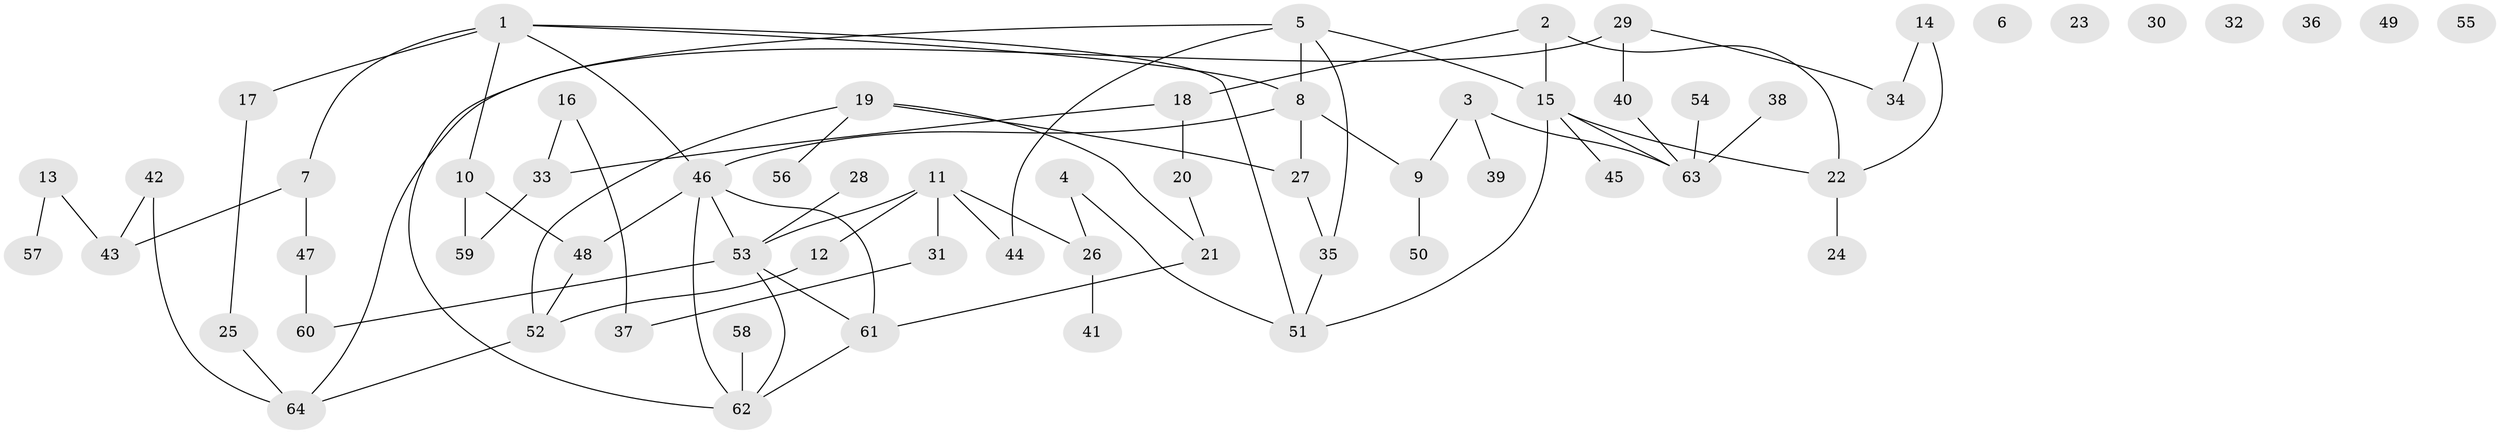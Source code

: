 // coarse degree distribution, {7: 0.08, 4: 0.24, 11: 0.04, 3: 0.2, 5: 0.04, 2: 0.12, 1: 0.28}
// Generated by graph-tools (version 1.1) at 2025/47/03/04/25 22:47:55]
// undirected, 64 vertices, 80 edges
graph export_dot {
  node [color=gray90,style=filled];
  1;
  2;
  3;
  4;
  5;
  6;
  7;
  8;
  9;
  10;
  11;
  12;
  13;
  14;
  15;
  16;
  17;
  18;
  19;
  20;
  21;
  22;
  23;
  24;
  25;
  26;
  27;
  28;
  29;
  30;
  31;
  32;
  33;
  34;
  35;
  36;
  37;
  38;
  39;
  40;
  41;
  42;
  43;
  44;
  45;
  46;
  47;
  48;
  49;
  50;
  51;
  52;
  53;
  54;
  55;
  56;
  57;
  58;
  59;
  60;
  61;
  62;
  63;
  64;
  1 -- 7;
  1 -- 8;
  1 -- 10;
  1 -- 17;
  1 -- 46;
  1 -- 51;
  2 -- 15;
  2 -- 18;
  2 -- 22;
  3 -- 9;
  3 -- 39;
  3 -- 63;
  4 -- 26;
  4 -- 51;
  5 -- 8;
  5 -- 15;
  5 -- 35;
  5 -- 44;
  5 -- 62;
  7 -- 43;
  7 -- 47;
  8 -- 9;
  8 -- 27;
  8 -- 46;
  9 -- 50;
  10 -- 48;
  10 -- 59;
  11 -- 12;
  11 -- 26;
  11 -- 31;
  11 -- 44;
  11 -- 53;
  12 -- 52;
  13 -- 43;
  13 -- 57;
  14 -- 22;
  14 -- 34;
  15 -- 22;
  15 -- 45;
  15 -- 51;
  15 -- 63;
  16 -- 33;
  16 -- 37;
  17 -- 25;
  18 -- 20;
  18 -- 33;
  19 -- 21;
  19 -- 27;
  19 -- 52;
  19 -- 56;
  20 -- 21;
  21 -- 61;
  22 -- 24;
  25 -- 64;
  26 -- 41;
  27 -- 35;
  28 -- 53;
  29 -- 34;
  29 -- 40;
  29 -- 64;
  31 -- 37;
  33 -- 59;
  35 -- 51;
  38 -- 63;
  40 -- 63;
  42 -- 43;
  42 -- 64;
  46 -- 48;
  46 -- 53;
  46 -- 61;
  46 -- 62;
  47 -- 60;
  48 -- 52;
  52 -- 64;
  53 -- 60;
  53 -- 61;
  53 -- 62;
  54 -- 63;
  58 -- 62;
  61 -- 62;
}
